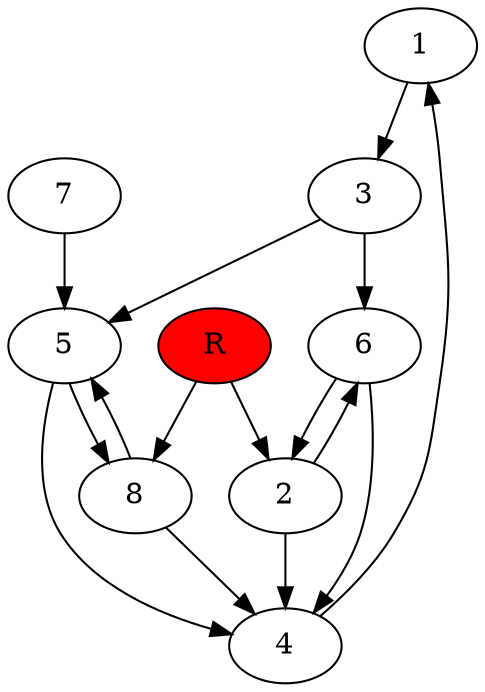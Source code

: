 digraph prb13727 {
	1
	2
	3
	4
	5
	6
	7
	8
	R [fillcolor="#ff0000" style=filled]
	1 -> 3
	2 -> 4
	2 -> 6
	3 -> 5
	3 -> 6
	4 -> 1
	5 -> 4
	5 -> 8
	6 -> 2
	6 -> 4
	7 -> 5
	8 -> 4
	8 -> 5
	R -> 2
	R -> 8
}
